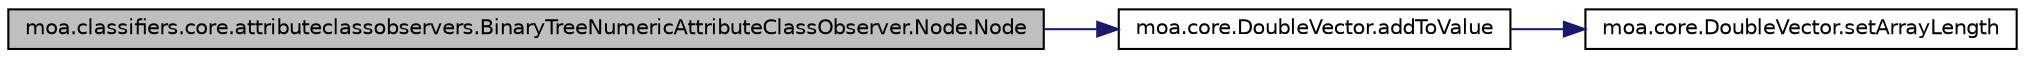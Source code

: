 digraph G
{
  edge [fontname="Helvetica",fontsize="10",labelfontname="Helvetica",labelfontsize="10"];
  node [fontname="Helvetica",fontsize="10",shape=record];
  rankdir=LR;
  Node1 [label="moa.classifiers.core.attributeclassobservers.BinaryTreeNumericAttributeClassObserver.Node.Node",height=0.2,width=0.4,color="black", fillcolor="grey75", style="filled" fontcolor="black"];
  Node1 -> Node2 [color="midnightblue",fontsize="10",style="solid",fontname="Helvetica"];
  Node2 [label="moa.core.DoubleVector.addToValue",height=0.2,width=0.4,color="black", fillcolor="white", style="filled",URL="$classmoa_1_1core_1_1DoubleVector.html#a4050209166f4be04dd9f6dac3535d60e"];
  Node2 -> Node3 [color="midnightblue",fontsize="10",style="solid",fontname="Helvetica"];
  Node3 [label="moa.core.DoubleVector.setArrayLength",height=0.2,width=0.4,color="black", fillcolor="white", style="filled",URL="$classmoa_1_1core_1_1DoubleVector.html#a9cfebf9a8c5e93615037459ed6bd63a7"];
}
